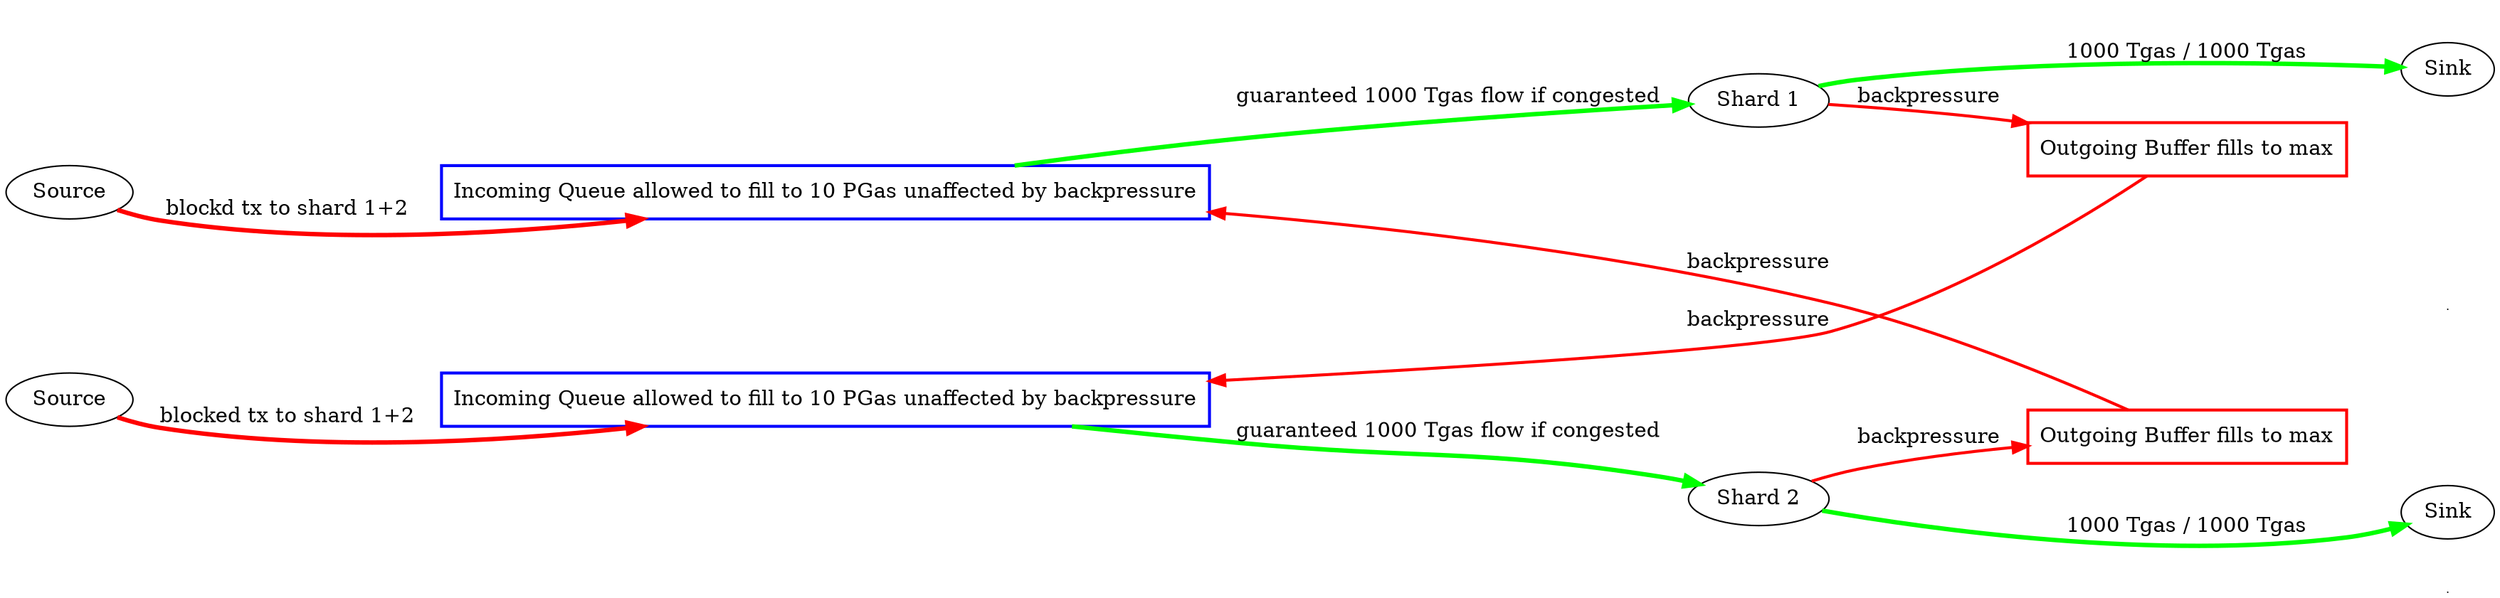 digraph G {
    rankdir=LR;

    // Invisible nodes for alignment
    {
        node [shape=point, width=0, height=0, label=""];
        invisible_sink1;
        invisible_sink2;
    }

    // Nodes
    subgraph cluster_shard1 {
        label = "Shard 1";
        style=filled;
        color=lightgrey;
        node [shape=ellipse];

        Source1 [label="Source"];
        Shard1 [label="Shard 1"];
        Sink1 [label="Sink"];
        Buffer1 [label="Outgoing Buffer fills to max" shape=box color="red" penwidth=2];
        Queue1 [label="Incoming Queue allowed to fill to 10 PGas unaffected by backpressure" shape=box color="blue" penwidth=2];


        Source1 -> Queue1 -> Buffer1 -> Shard1 -> Sink1 [style=invis];
        Queue1 -> Shard1 [style=invis];
        Source1 -> Shard1 [style=invis];

        Sink1 -> invisible_sink1 [style=invis];
        Buffer1 -> Sink1 [style=invis];
        Source1 -> Queue1 [style=invis];
        Buffer1 -> Shard1 [style=invis];

        Source1 -> Queue1 [label="blockd tx to shard 1+2" color="red" penwidth=3];
        Shard1 -> Sink1 [label="1000 Tgas / 1000 Tgas" color="green" penwidth=3];
        Queue1 -> Shard1 [label="guaranteed 1000 Tgas flow if congested" color="green" penwidth=3];
        Shard1 -> Buffer1 [label="backpressure" color="red" penwidth=2]
    }

    subgraph cluster_shard2 {
        label = "Shard 2";
        style=filled;
        color=lightgrey;
        node [shape=ellipse];

        Source2 [label="Source"];
        Shard2 [label="Shard 2"];
        Sink2 [label="Sink"];
        Buffer2 [label="Outgoing Buffer fills to max" shape=box color="red" penwidth=2];
        Queue2 [label="Incoming Queue allowed to fill to 10 PGas unaffected by backpressure" shape=box color="blue" penwidth=2];

        Queue2 -> Shard2 [style=invis];
        Source2 -> Queue2 -> Buffer2 -> Shard2 -> Sink2 [style=invis];
        Source2 -> Shard2 [style=invis];
        invisible_sink1 -> invisible_sink2 [style=invis];
        Source1 -> Source2 [style=invis];
        Sink2 -> invisible_sink2 [style=invis];
        Buffer2 -> Sink2 [style=invis];
        Source2 -> Queue2 [style=invis];
        Queue1 -> Queue2 [style=invis];
        Buffer1 -> Buffer2 [style=invis];
        Buffer2 -> Shard2 [style=invis];

        Source2 -> Queue2 [label="blocked tx to shard 1+2" color="red" penwidth=3];
        Shard2 -> Sink2 [label="1000 Tgas / 1000 Tgas" color="green" penwidth=3];
        Queue2 -> Shard2 [label="guaranteed 1000 Tgas flow if congested" color="green" penwidth=3];
        Shard2 -> Buffer2 [label="backpressure" color="red" penwidth=2]
    }

    // Edges between nodes
    Queue2 -> Buffer1 [label="backpressure" color="red" penwidth=2 dir="back"];
    Queue1 -> Buffer2 [label="backpressure" color="red" penwidth=2 dir="back"];
   

    // Aligning subgraphs
    // {rank=same; Source1; Source2; Queue1; Queue2;}
    {rank=same; Source1; Source2;}
    {rank=same; Queue1; Queue2;}
    {rank=same; Shard1; Shard2;}
    {rank=same; Buffer1; Buffer2;}
    // {rank=same; Buffer1; Buffer2; Shard1; Shard2;}
    {rank=same; Sink1; Sink2; invisible_sink1; invisible_sink2;}
}
